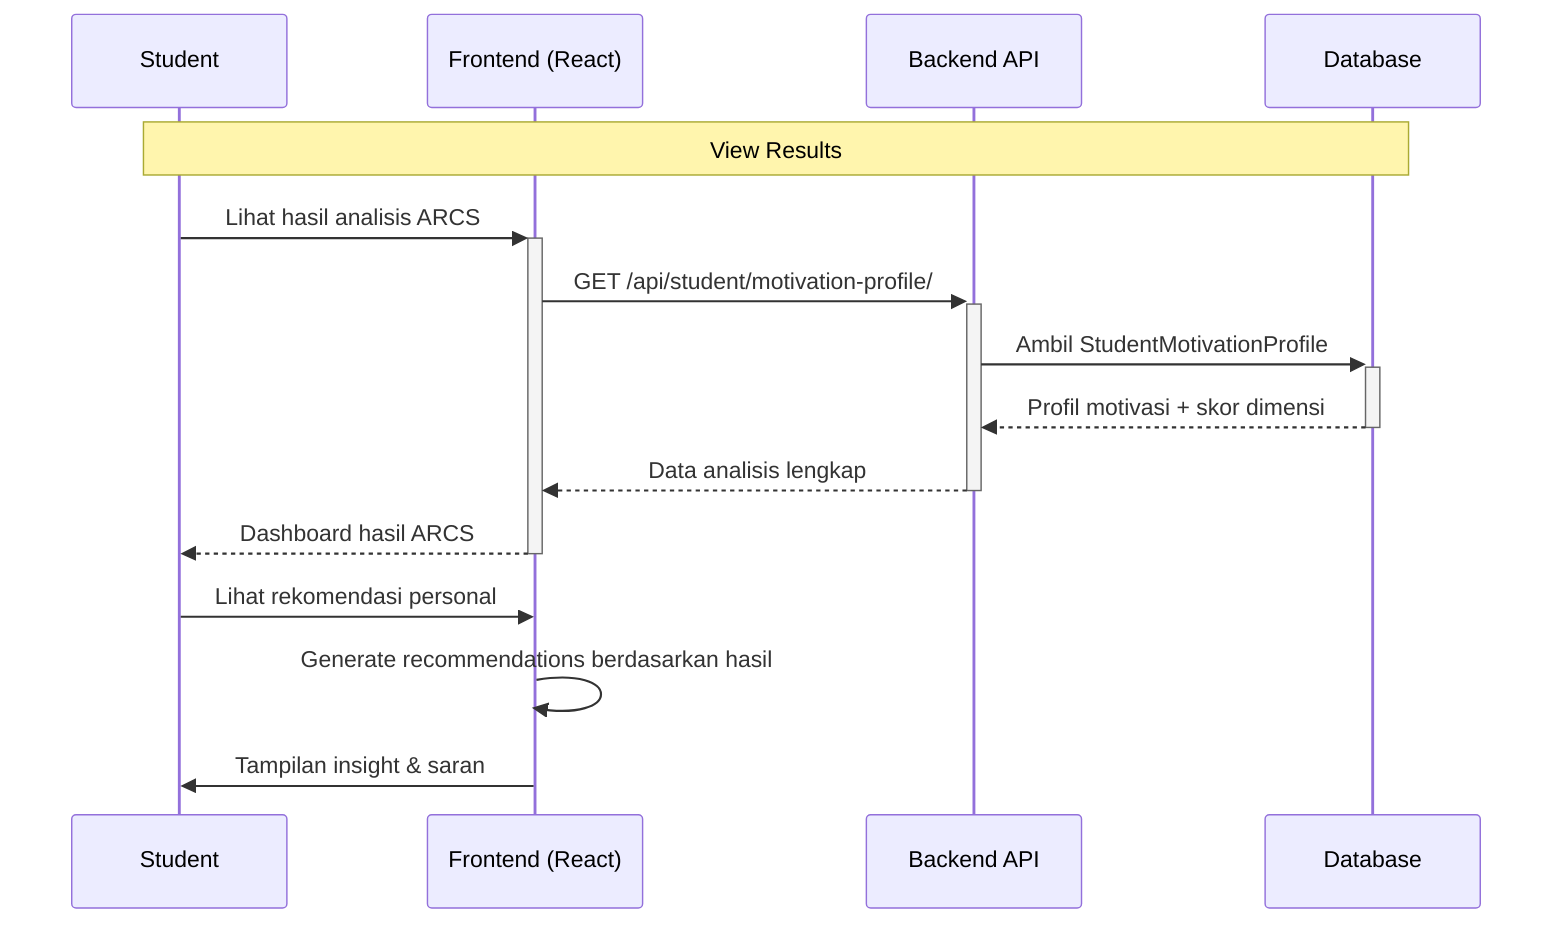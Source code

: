 sequenceDiagram
    participant S as Student
    participant F as Frontend (React)
    participant B as Backend API
    participant DB as Database
    
    Note over S,DB: View Results
    
    S->>+F: Lihat hasil analisis ARCS
    F->>+B: GET /api/student/motivation-profile/
    B->>+DB: Ambil StudentMotivationProfile
    DB-->>-B: Profil motivasi + skor dimensi
    B-->>-F: Data analisis lengkap
    F-->>-S: Dashboard hasil ARCS
    
    S->>F: Lihat rekomendasi personal
    F->>F: Generate recommendations berdasarkan hasil
    F->>S: Tampilan insight & saran